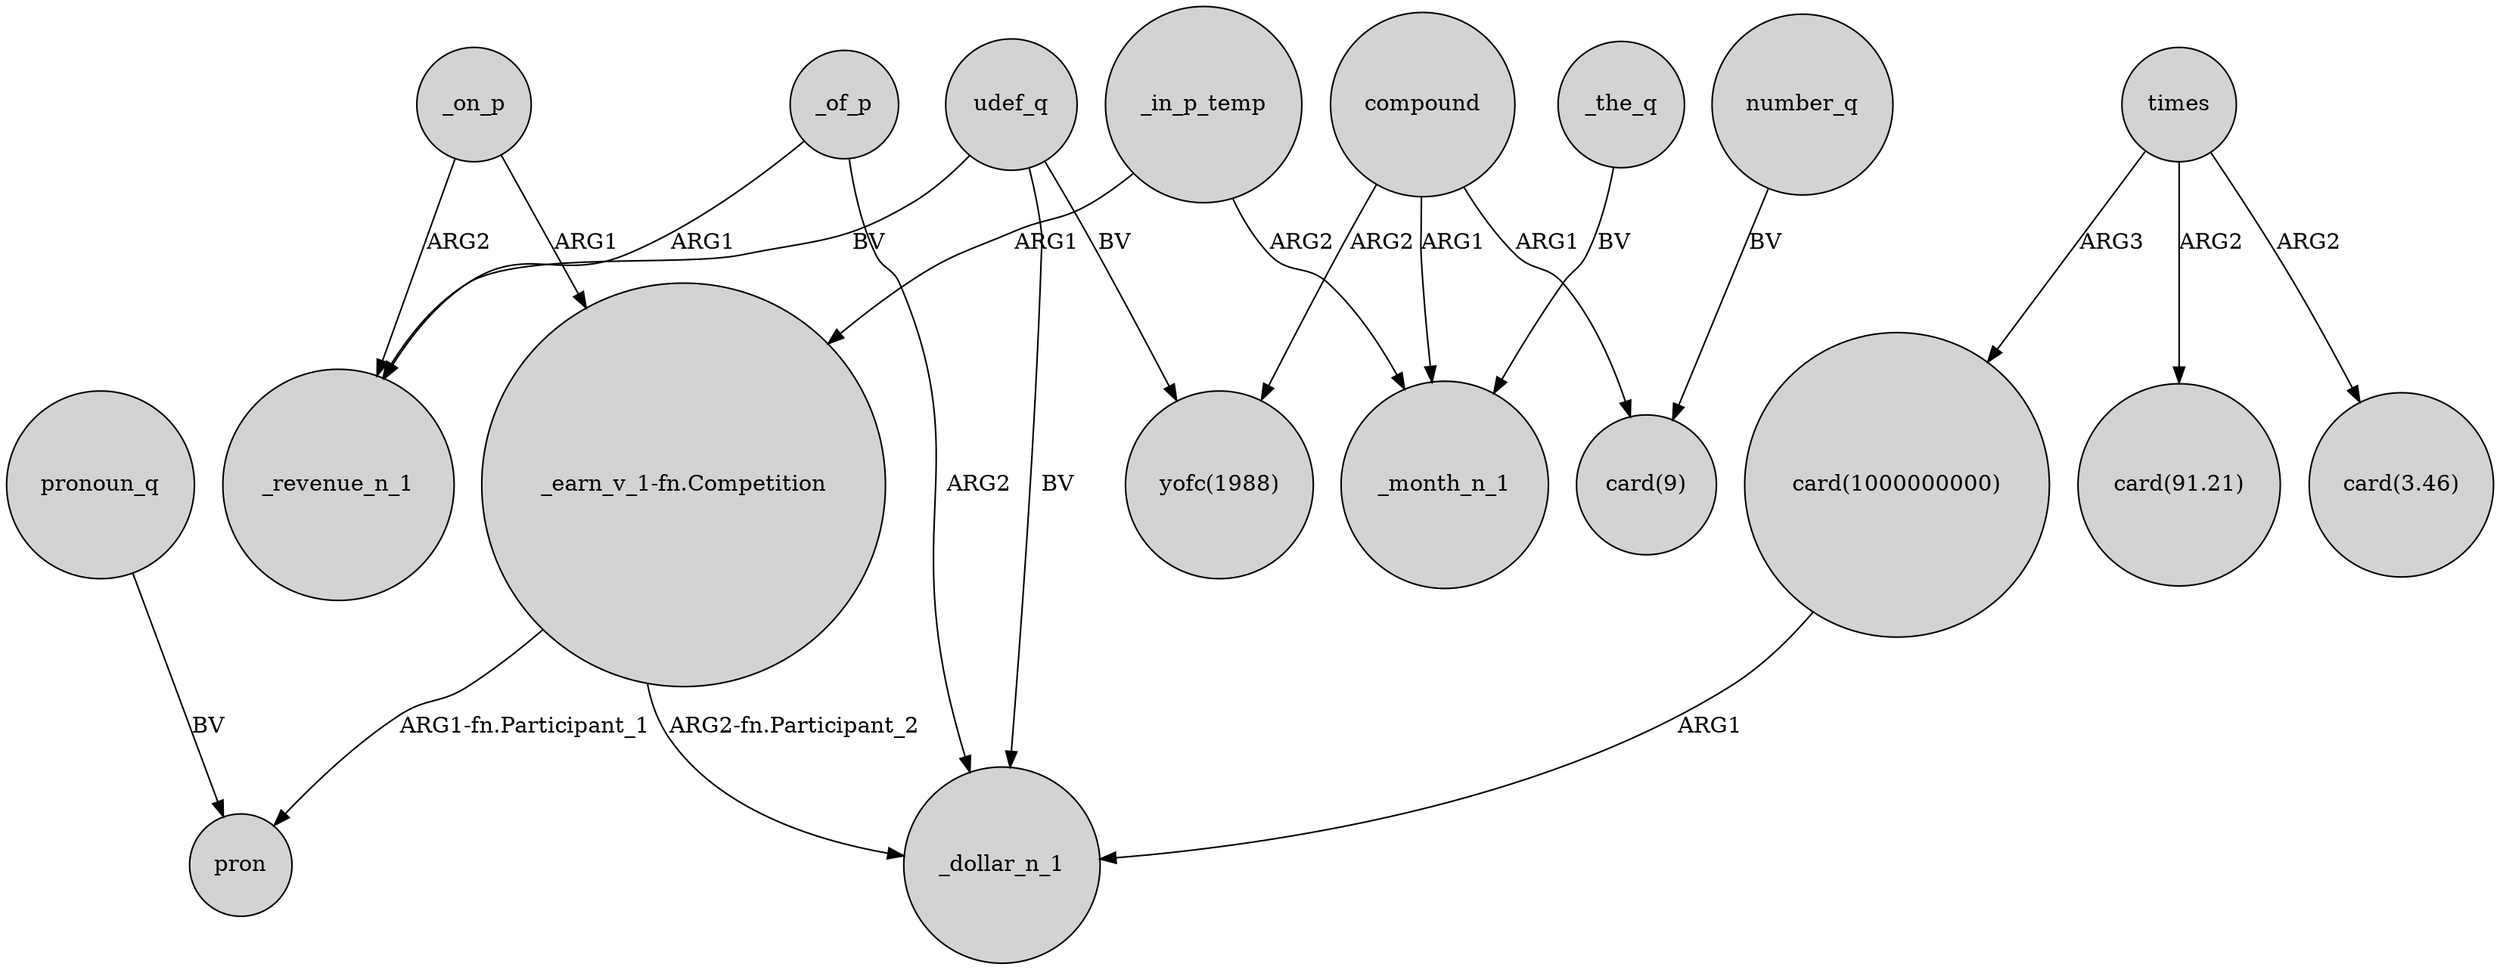 digraph {
	node [shape=circle style=filled]
	"card(1000000000)" -> _dollar_n_1 [label=ARG1]
	_the_q -> _month_n_1 [label=BV]
	"_earn_v_1-fn.Competition" -> _dollar_n_1 [label="ARG2-fn.Participant_2"]
	_on_p -> "_earn_v_1-fn.Competition" [label=ARG1]
	compound -> "yofc(1988)" [label=ARG2]
	_on_p -> _revenue_n_1 [label=ARG2]
	_of_p -> _revenue_n_1 [label=ARG1]
	times -> "card(1000000000)" [label=ARG3]
	udef_q -> _revenue_n_1 [label=BV]
	number_q -> "card(9)" [label=BV]
	pronoun_q -> pron [label=BV]
	udef_q -> "yofc(1988)" [label=BV]
	times -> "card(3.46)" [label=ARG2]
	"_earn_v_1-fn.Competition" -> pron [label="ARG1-fn.Participant_1"]
	_in_p_temp -> _month_n_1 [label=ARG2]
	_in_p_temp -> "_earn_v_1-fn.Competition" [label=ARG1]
	udef_q -> _dollar_n_1 [label=BV]
	compound -> "card(9)" [label=ARG1]
	times -> "card(91.21)" [label=ARG2]
	_of_p -> _dollar_n_1 [label=ARG2]
	compound -> _month_n_1 [label=ARG1]
}
